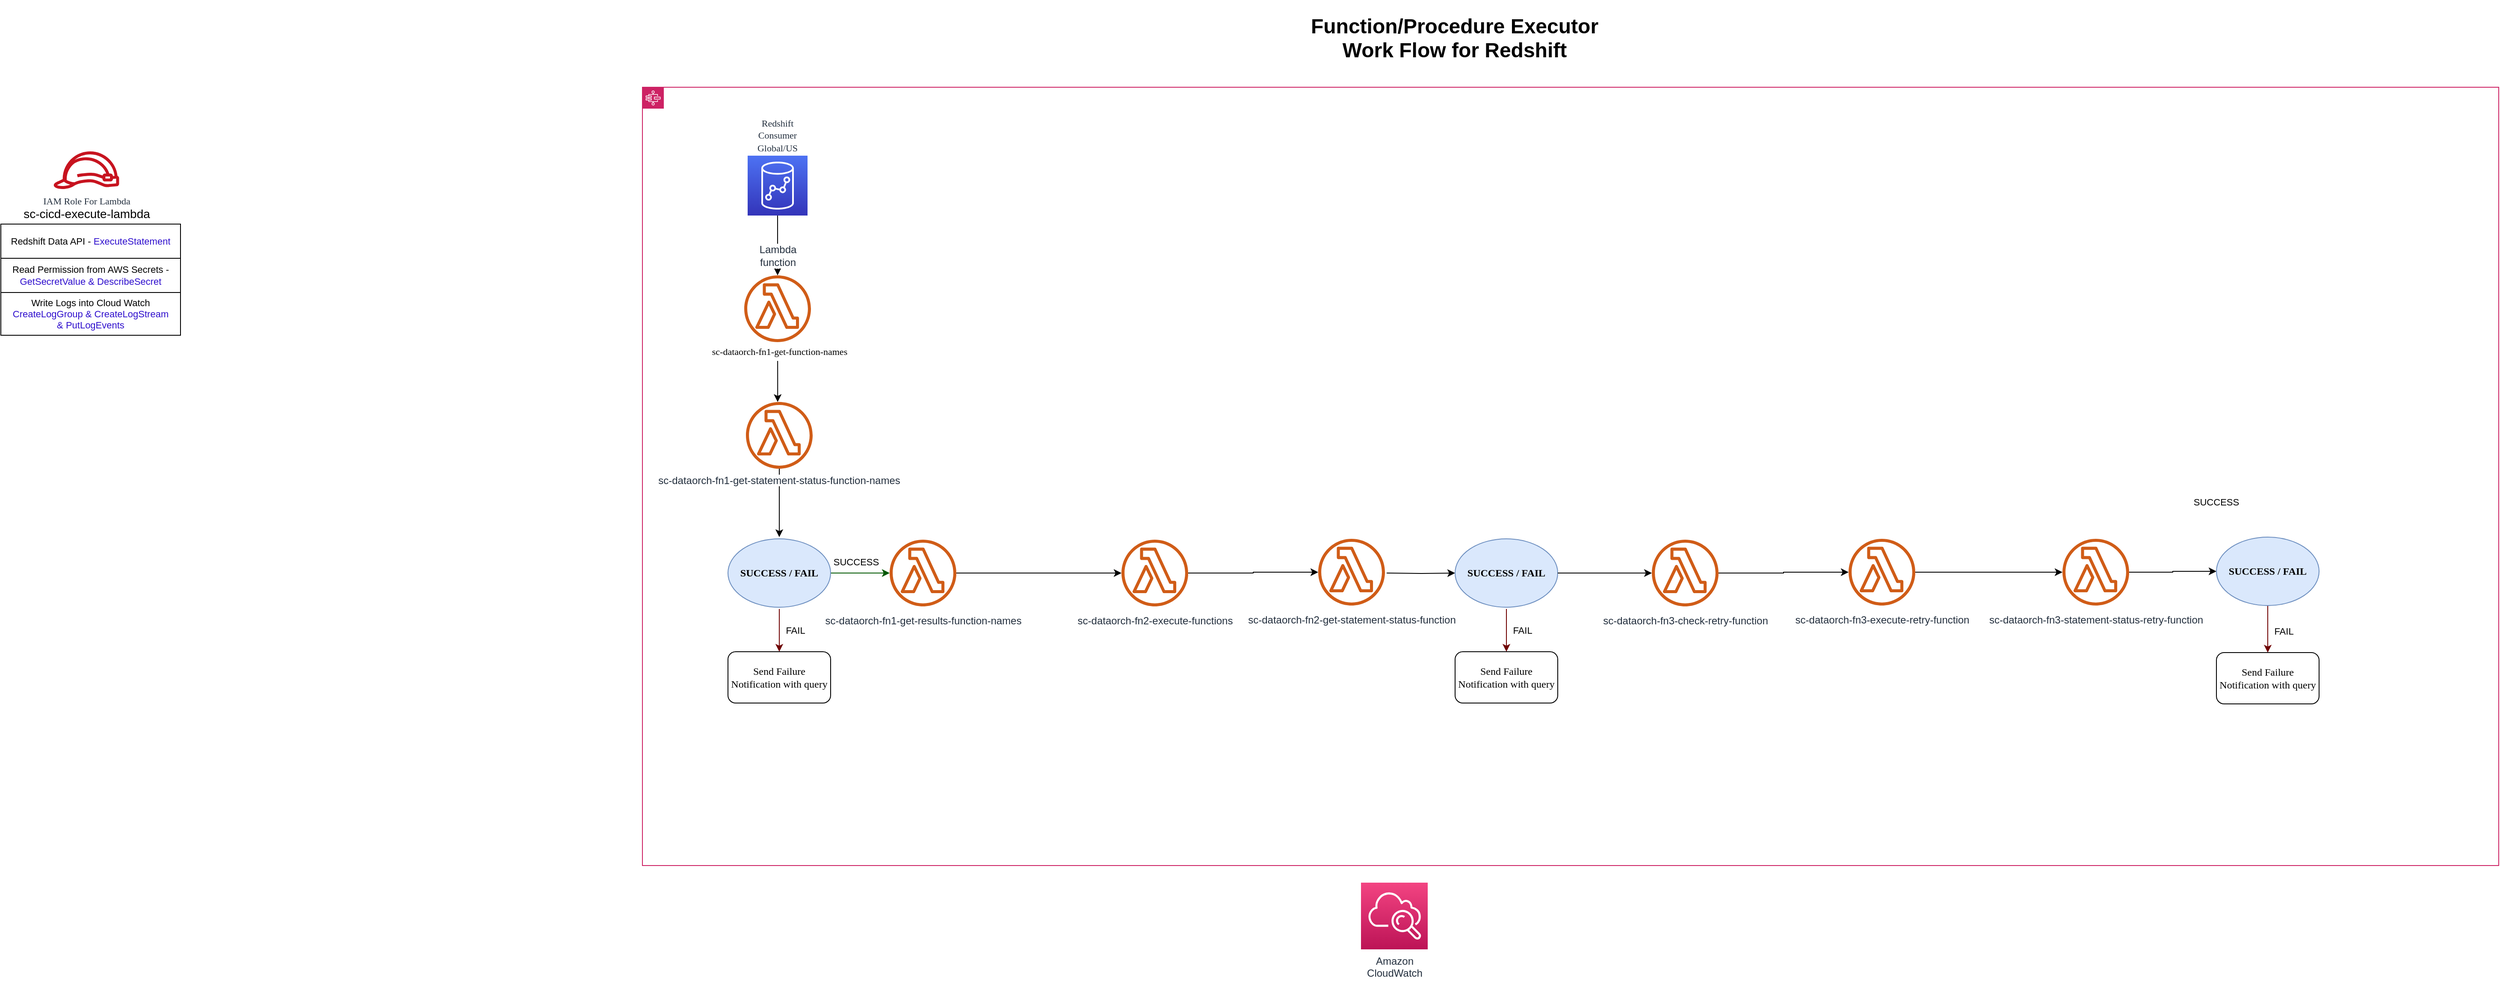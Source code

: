 <mxfile version="20.8.14" type="github">
  <diagram id="Ht1M8jgEwFfnCIfOTk4-" name="Page-1">
    <mxGraphModel dx="4294" dy="1903" grid="1" gridSize="10" guides="1" tooltips="1" connect="1" arrows="1" fold="1" page="1" pageScale="1" pageWidth="1169" pageHeight="827" math="0" shadow="0">
      <root>
        <mxCell id="0" />
        <mxCell id="1" parent="0" />
        <mxCell id="UEzPUAAOIrF-is8g5C7q-121" value="Amazon&lt;br&gt;CloudWatch&lt;br&gt;" style="outlineConnect=0;fontColor=#232F3E;gradientColor=#F34482;gradientDirection=north;fillColor=#BC1356;strokeColor=#ffffff;dashed=0;verticalLabelPosition=bottom;verticalAlign=top;align=center;html=1;fontSize=12;fontStyle=0;aspect=fixed;shape=mxgraph.aws4.resourceIcon;resIcon=mxgraph.aws4.cloudwatch;labelBackgroundColor=#ffffff;" parent="1" vertex="1">
          <mxGeometry x="360.0" y="420" width="78" height="78" as="geometry" />
        </mxCell>
        <mxCell id="UEzPUAAOIrF-is8g5C7q-122" value="&lt;font face=&quot;Verdana&quot; style=&quot;font-size: 11px;&quot;&gt;IAM Role For Lambda&lt;br&gt;&lt;/font&gt;&lt;span style=&quot;color: rgb(0, 0, 0); font-size: 14px;&quot;&gt;sc-cicd-execute-lambda&lt;/span&gt;&lt;font face=&quot;Verdana&quot; style=&quot;font-size: 11px;&quot;&gt;&lt;br&gt;&lt;/font&gt;" style="outlineConnect=0;fontColor=#232F3E;gradientColor=none;fillColor=#C7131F;strokeColor=none;dashed=0;verticalLabelPosition=bottom;verticalAlign=top;align=center;html=1;fontSize=12;fontStyle=0;aspect=fixed;pointerEvents=1;shape=mxgraph.aws4.role;labelBackgroundColor=#ffffff;" parent="1" vertex="1">
          <mxGeometry x="-1169.0" y="-435" width="78" height="44" as="geometry" />
        </mxCell>
        <mxCell id="chf6z7MR7famHuNtZKf4-3" value="" style="points=[[0,0],[0.25,0],[0.5,0],[0.75,0],[1,0],[1,0.25],[1,0.5],[1,0.75],[1,1],[0.75,1],[0.5,1],[0.25,1],[0,1],[0,0.75],[0,0.5],[0,0.25]];outlineConnect=0;gradientColor=none;html=1;whiteSpace=wrap;fontSize=12;fontStyle=0;container=1;pointerEvents=0;collapsible=0;recursiveResize=0;shape=mxgraph.aws4.group;grIcon=mxgraph.aws4.group_aws_step_functions_workflow;strokeColor=#CD2264;fillColor=none;verticalAlign=top;align=left;spacingLeft=30;fontColor=#CD2264;dashed=0;" parent="1" vertex="1">
          <mxGeometry x="-480" y="-510" width="2170" height="910" as="geometry" />
        </mxCell>
        <mxCell id="chf6z7MR7famHuNtZKf4-16" value="" style="edgeStyle=orthogonalEdgeStyle;rounded=0;orthogonalLoop=1;jettySize=auto;html=1;fontFamily=Verdana;fontSize=12;" parent="chf6z7MR7famHuNtZKf4-3" source="chf6z7MR7famHuNtZKf4-1" target="UEzPUAAOIrF-is8g5C7q-115" edge="1">
          <mxGeometry relative="1" as="geometry" />
        </mxCell>
        <mxCell id="chf6z7MR7famHuNtZKf4-1" value="&lt;font style=&quot;font-size: 11px;&quot;&gt;Redshift Consumer Global/US&lt;/font&gt;" style="sketch=0;points=[[0,0,0],[0.25,0,0],[0.5,0,0],[0.75,0,0],[1,0,0],[0,1,0],[0.25,1,0],[0.5,1,0],[0.75,1,0],[1,1,0],[0,0.25,0],[0,0.5,0],[0,0.75,0],[1,0.25,0],[1,0.5,0],[1,0.75,0]];outlineConnect=0;fontColor=#232F3E;gradientColor=#4D72F3;gradientDirection=north;fillColor=#3334B9;strokeColor=#ffffff;dashed=0;verticalLabelPosition=top;verticalAlign=bottom;align=center;fontSize=12;fontStyle=0;aspect=fixed;shape=mxgraph.aws4.resourceIcon;resIcon=mxgraph.aws4.redshift;whiteSpace=wrap;html=1;labelBorderColor=none;labelBackgroundColor=none;fontFamily=Verdana;horizontal=1;labelPosition=center;" parent="chf6z7MR7famHuNtZKf4-3" vertex="1">
          <mxGeometry x="123" y="80" width="70" height="70" as="geometry" />
        </mxCell>
        <mxCell id="chf6z7MR7famHuNtZKf4-18" value="" style="edgeStyle=orthogonalEdgeStyle;rounded=0;orthogonalLoop=1;jettySize=auto;html=1;fontFamily=Verdana;fontSize=12;" parent="chf6z7MR7famHuNtZKf4-3" source="chf6z7MR7famHuNtZKf4-10" edge="1">
          <mxGeometry relative="1" as="geometry">
            <mxPoint x="160" y="526" as="targetPoint" />
          </mxGeometry>
        </mxCell>
        <mxCell id="chf6z7MR7famHuNtZKf4-10" value="sc-dataorch-fn1-get-statement-status-function-names&#xa;" style="outlineConnect=0;fontColor=#232F3E;gradientColor=none;fillColor=#D05C17;strokeColor=none;dashed=0;verticalLabelPosition=bottom;verticalAlign=top;align=center;fontSize=12;fontStyle=0;aspect=fixed;pointerEvents=1;shape=mxgraph.aws4.lambda_function;labelBackgroundColor=#ffffff;" parent="chf6z7MR7famHuNtZKf4-3" vertex="1">
          <mxGeometry x="121" y="368" width="78" height="78" as="geometry" />
        </mxCell>
        <mxCell id="chf6z7MR7famHuNtZKf4-15" value="" style="edgeStyle=orthogonalEdgeStyle;rounded=0;orthogonalLoop=1;jettySize=auto;html=1;fontFamily=Verdana;fontSize=12;" parent="chf6z7MR7famHuNtZKf4-3" target="chf6z7MR7famHuNtZKf4-10" edge="1">
          <mxGeometry relative="1" as="geometry">
            <Array as="points">
              <mxPoint x="158" y="340" />
              <mxPoint x="158" y="340" />
            </Array>
            <mxPoint x="158.059" y="320" as="sourcePoint" />
          </mxGeometry>
        </mxCell>
        <mxCell id="chf6z7MR7famHuNtZKf4-12" value="&lt;font style=&quot;font-size: 11px;&quot;&gt;sc-dataorch-fn1-get-function-names&lt;/font&gt;" style="text;strokeColor=none;align=center;fillColor=none;verticalAlign=middle;rounded=0;fontSize=12;fontFamily=Verdana;html=1;" parent="chf6z7MR7famHuNtZKf4-3" vertex="1">
          <mxGeometry x="90" y="298" width="140" height="22" as="geometry" />
        </mxCell>
        <mxCell id="UEzPUAAOIrF-is8g5C7q-115" value="Lambda&lt;br&gt;function" style="outlineConnect=0;fontColor=#232F3E;gradientColor=none;fillColor=#D05C17;strokeColor=none;dashed=0;verticalLabelPosition=top;verticalAlign=bottom;align=center;html=1;fontSize=12;fontStyle=0;aspect=fixed;pointerEvents=1;shape=mxgraph.aws4.lambda_function;labelBackgroundColor=#ffffff;labelPosition=center;spacingTop=3;spacingBottom=6;" parent="chf6z7MR7famHuNtZKf4-3" vertex="1">
          <mxGeometry x="119" y="220" width="78" height="78" as="geometry" />
        </mxCell>
        <mxCell id="chf6z7MR7famHuNtZKf4-21" value="" style="edgeStyle=orthogonalEdgeStyle;rounded=0;orthogonalLoop=1;jettySize=auto;html=1;fontFamily=Verdana;fontSize=12;fillColor=#a20025;strokeColor=#6F0000;" parent="chf6z7MR7famHuNtZKf4-3" edge="1">
          <mxGeometry relative="1" as="geometry">
            <mxPoint x="160" y="610" as="sourcePoint" />
            <mxPoint x="160" y="660" as="targetPoint" />
          </mxGeometry>
        </mxCell>
        <mxCell id="7QVlxVK8IsCWwl2X5WsU-3" value="" style="edgeStyle=orthogonalEdgeStyle;rounded=0;orthogonalLoop=1;jettySize=auto;html=1;fontSize=11;fillColor=#008a00;strokeColor=#005700;" edge="1" parent="chf6z7MR7famHuNtZKf4-3" source="chf6z7MR7famHuNtZKf4-19" target="chf6z7MR7famHuNtZKf4-23">
          <mxGeometry relative="1" as="geometry" />
        </mxCell>
        <mxCell id="chf6z7MR7famHuNtZKf4-19" value="&lt;b&gt;SUCCESS / FAIL&lt;/b&gt;" style="ellipse;whiteSpace=wrap;html=1;labelBackgroundColor=none;labelBorderColor=none;fontFamily=Verdana;fontSize=12;fillColor=#dae8fc;strokeColor=#6c8ebf;" parent="chf6z7MR7famHuNtZKf4-3" vertex="1">
          <mxGeometry x="100" y="528" width="120" height="80" as="geometry" />
        </mxCell>
        <mxCell id="chf6z7MR7famHuNtZKf4-20" value="Send Failure Notification with query" style="rounded=1;whiteSpace=wrap;html=1;labelBackgroundColor=none;labelBorderColor=none;fontFamily=Verdana;fontSize=12;" parent="chf6z7MR7famHuNtZKf4-3" vertex="1">
          <mxGeometry x="100" y="660" width="120" height="60" as="geometry" />
        </mxCell>
        <mxCell id="7QVlxVK8IsCWwl2X5WsU-7" value="" style="edgeStyle=orthogonalEdgeStyle;rounded=0;orthogonalLoop=1;jettySize=auto;html=1;fontSize=11;" edge="1" parent="chf6z7MR7famHuNtZKf4-3" source="chf6z7MR7famHuNtZKf4-23" target="7QVlxVK8IsCWwl2X5WsU-6">
          <mxGeometry relative="1" as="geometry" />
        </mxCell>
        <mxCell id="chf6z7MR7famHuNtZKf4-23" value="sc-dataorch-fn1-get-results-function-names" style="outlineConnect=0;fontColor=#232F3E;gradientColor=none;fillColor=#D05C17;strokeColor=none;dashed=0;verticalLabelPosition=bottom;verticalAlign=top;align=center;html=1;fontSize=12;fontStyle=0;aspect=fixed;pointerEvents=1;shape=mxgraph.aws4.lambda_function;labelBackgroundColor=#ffffff;labelPosition=center;spacingTop=3;spacingBottom=6;" parent="chf6z7MR7famHuNtZKf4-3" vertex="1">
          <mxGeometry x="289" y="529" width="78" height="78" as="geometry" />
        </mxCell>
        <mxCell id="7QVlxVK8IsCWwl2X5WsU-2" value="&lt;p style=&quot;line-height: 100%;&quot;&gt;FAIL&lt;/p&gt;" style="text;strokeColor=none;align=center;fillColor=none;html=1;verticalAlign=middle;whiteSpace=wrap;rounded=0;fontSize=11;rotation=0;horizontal=1;" vertex="1" parent="chf6z7MR7famHuNtZKf4-3">
          <mxGeometry x="159" y="620" width="40" height="30" as="geometry" />
        </mxCell>
        <mxCell id="7QVlxVK8IsCWwl2X5WsU-5" value="SUCCESS" style="text;strokeColor=none;align=center;fillColor=none;html=1;verticalAlign=middle;whiteSpace=wrap;rounded=0;fontSize=11;strokeWidth=1;shadow=0;glass=0;" vertex="1" parent="chf6z7MR7famHuNtZKf4-3">
          <mxGeometry x="220" y="540" width="60" height="30" as="geometry" />
        </mxCell>
        <mxCell id="7QVlxVK8IsCWwl2X5WsU-11" value="" style="edgeStyle=orthogonalEdgeStyle;rounded=0;orthogonalLoop=1;jettySize=auto;html=1;fontSize=11;" edge="1" parent="chf6z7MR7famHuNtZKf4-3" source="7QVlxVK8IsCWwl2X5WsU-6" target="7QVlxVK8IsCWwl2X5WsU-10">
          <mxGeometry relative="1" as="geometry" />
        </mxCell>
        <mxCell id="7QVlxVK8IsCWwl2X5WsU-6" value="sc-dataorch-fn2-execute-functions" style="outlineConnect=0;fontColor=#232F3E;gradientColor=none;fillColor=#D05C17;strokeColor=none;dashed=0;verticalLabelPosition=bottom;verticalAlign=top;align=center;html=1;fontSize=12;fontStyle=0;aspect=fixed;pointerEvents=1;shape=mxgraph.aws4.lambda_function;labelBackgroundColor=#ffffff;labelPosition=center;spacingTop=3;spacingBottom=6;" vertex="1" parent="chf6z7MR7famHuNtZKf4-3">
          <mxGeometry x="560" y="529" width="78" height="78" as="geometry" />
        </mxCell>
        <mxCell id="7QVlxVK8IsCWwl2X5WsU-15" value="" style="edgeStyle=orthogonalEdgeStyle;rounded=0;orthogonalLoop=1;jettySize=auto;html=1;fontSize=11;entryX=0;entryY=0.5;entryDx=0;entryDy=0;" edge="1" parent="chf6z7MR7famHuNtZKf4-3" target="7QVlxVK8IsCWwl2X5WsU-17">
          <mxGeometry relative="1" as="geometry">
            <mxPoint x="870" y="568" as="sourcePoint" />
            <mxPoint x="945" y="568.0" as="targetPoint" />
          </mxGeometry>
        </mxCell>
        <mxCell id="7QVlxVK8IsCWwl2X5WsU-10" value="sc-dataorch-fn2-get-statement-status-function" style="outlineConnect=0;fontColor=#232F3E;gradientColor=none;fillColor=#D05C17;strokeColor=none;dashed=0;verticalLabelPosition=bottom;verticalAlign=top;align=center;html=1;fontSize=12;fontStyle=0;aspect=fixed;pointerEvents=1;shape=mxgraph.aws4.lambda_function;labelBackgroundColor=#ffffff;labelPosition=center;spacingTop=3;spacingBottom=6;" vertex="1" parent="chf6z7MR7famHuNtZKf4-3">
          <mxGeometry x="790" y="528" width="78" height="78" as="geometry" />
        </mxCell>
        <mxCell id="7QVlxVK8IsCWwl2X5WsU-16" value="" style="edgeStyle=orthogonalEdgeStyle;rounded=0;orthogonalLoop=1;jettySize=auto;html=1;fontFamily=Verdana;fontSize=12;fillColor=#a20025;strokeColor=#6F0000;" edge="1" parent="chf6z7MR7famHuNtZKf4-3">
          <mxGeometry relative="1" as="geometry">
            <mxPoint x="1010" y="610" as="sourcePoint" />
            <mxPoint x="1010" y="660" as="targetPoint" />
          </mxGeometry>
        </mxCell>
        <mxCell id="7QVlxVK8IsCWwl2X5WsU-17" value="&lt;b&gt;SUCCESS / FAIL&lt;/b&gt;" style="ellipse;whiteSpace=wrap;html=1;labelBackgroundColor=none;labelBorderColor=none;fontFamily=Verdana;fontSize=12;fillColor=#dae8fc;strokeColor=#6c8ebf;" vertex="1" parent="chf6z7MR7famHuNtZKf4-3">
          <mxGeometry x="950" y="528" width="120" height="80" as="geometry" />
        </mxCell>
        <mxCell id="7QVlxVK8IsCWwl2X5WsU-18" value="&lt;p style=&quot;line-height: 100%;&quot;&gt;FAIL&lt;/p&gt;" style="text;strokeColor=none;align=center;fillColor=none;html=1;verticalAlign=middle;whiteSpace=wrap;rounded=0;fontSize=11;rotation=0;horizontal=1;" vertex="1" parent="chf6z7MR7famHuNtZKf4-3">
          <mxGeometry x="1009" y="620" width="40" height="30" as="geometry" />
        </mxCell>
        <mxCell id="7QVlxVK8IsCWwl2X5WsU-27" value="" style="edgeStyle=orthogonalEdgeStyle;rounded=0;orthogonalLoop=1;jettySize=auto;html=1;fontSize=11;" edge="1" parent="chf6z7MR7famHuNtZKf4-3" source="7QVlxVK8IsCWwl2X5WsU-22" target="7QVlxVK8IsCWwl2X5WsU-26">
          <mxGeometry relative="1" as="geometry" />
        </mxCell>
        <mxCell id="7QVlxVK8IsCWwl2X5WsU-22" value="sc-dataorch-fn3-check-retry-function" style="outlineConnect=0;fontColor=#232F3E;gradientColor=none;fillColor=#D05C17;strokeColor=none;dashed=0;verticalLabelPosition=bottom;verticalAlign=top;align=center;html=1;fontSize=12;fontStyle=0;aspect=fixed;pointerEvents=1;shape=mxgraph.aws4.lambda_function;labelBackgroundColor=#ffffff;labelPosition=center;spacingTop=3;spacingBottom=6;" vertex="1" parent="chf6z7MR7famHuNtZKf4-3">
          <mxGeometry x="1180" y="529" width="78" height="78" as="geometry" />
        </mxCell>
        <mxCell id="7QVlxVK8IsCWwl2X5WsU-24" value="" style="endArrow=classic;html=1;rounded=0;fontSize=11;exitX=1;exitY=0.5;exitDx=0;exitDy=0;" edge="1" parent="chf6z7MR7famHuNtZKf4-3" source="7QVlxVK8IsCWwl2X5WsU-17" target="7QVlxVK8IsCWwl2X5WsU-22">
          <mxGeometry width="50" height="50" relative="1" as="geometry">
            <mxPoint x="900" y="490" as="sourcePoint" />
            <mxPoint x="950" y="440" as="targetPoint" />
          </mxGeometry>
        </mxCell>
        <mxCell id="7QVlxVK8IsCWwl2X5WsU-25" value="Send Failure Notification with query" style="rounded=1;whiteSpace=wrap;html=1;labelBackgroundColor=none;labelBorderColor=none;fontFamily=Verdana;fontSize=12;" vertex="1" parent="chf6z7MR7famHuNtZKf4-3">
          <mxGeometry x="950" y="660" width="120" height="60" as="geometry" />
        </mxCell>
        <mxCell id="7QVlxVK8IsCWwl2X5WsU-29" value="" style="edgeStyle=orthogonalEdgeStyle;rounded=0;orthogonalLoop=1;jettySize=auto;html=1;fontSize=11;" edge="1" parent="chf6z7MR7famHuNtZKf4-3" source="7QVlxVK8IsCWwl2X5WsU-26" target="7QVlxVK8IsCWwl2X5WsU-28">
          <mxGeometry relative="1" as="geometry" />
        </mxCell>
        <mxCell id="7QVlxVK8IsCWwl2X5WsU-26" value="sc-dataorch-fn3-execute-retry-function" style="outlineConnect=0;fontColor=#232F3E;gradientColor=none;fillColor=#D05C17;strokeColor=none;dashed=0;verticalLabelPosition=bottom;verticalAlign=top;align=center;html=1;fontSize=12;fontStyle=0;aspect=fixed;pointerEvents=1;shape=mxgraph.aws4.lambda_function;labelBackgroundColor=#ffffff;labelPosition=center;spacingTop=3;spacingBottom=6;" vertex="1" parent="chf6z7MR7famHuNtZKf4-3">
          <mxGeometry x="1410" y="528" width="78" height="78" as="geometry" />
        </mxCell>
        <mxCell id="7QVlxVK8IsCWwl2X5WsU-42" value="" style="edgeStyle=orthogonalEdgeStyle;rounded=0;orthogonalLoop=1;jettySize=auto;html=1;fontSize=11;" edge="1" parent="chf6z7MR7famHuNtZKf4-3" source="7QVlxVK8IsCWwl2X5WsU-28" target="7QVlxVK8IsCWwl2X5WsU-32">
          <mxGeometry relative="1" as="geometry" />
        </mxCell>
        <mxCell id="7QVlxVK8IsCWwl2X5WsU-28" value="sc-dataorch-fn3-statement-status-retry-function" style="outlineConnect=0;fontColor=#232F3E;gradientColor=none;fillColor=#D05C17;strokeColor=none;dashed=0;verticalLabelPosition=bottom;verticalAlign=top;align=center;html=1;fontSize=12;fontStyle=0;aspect=fixed;pointerEvents=1;shape=mxgraph.aws4.lambda_function;labelBackgroundColor=#ffffff;labelPosition=center;spacingTop=3;spacingBottom=6;" vertex="1" parent="chf6z7MR7famHuNtZKf4-3">
          <mxGeometry x="1660" y="528" width="78" height="78" as="geometry" />
        </mxCell>
        <mxCell id="7QVlxVK8IsCWwl2X5WsU-30" value="" style="edgeStyle=orthogonalEdgeStyle;rounded=0;orthogonalLoop=1;jettySize=auto;html=1;fontFamily=Verdana;fontSize=12;fillColor=#a20025;strokeColor=#6F0000;exitX=0.5;exitY=1;exitDx=0;exitDy=0;" edge="1" parent="chf6z7MR7famHuNtZKf4-3" source="7QVlxVK8IsCWwl2X5WsU-32">
          <mxGeometry relative="1" as="geometry">
            <mxPoint x="1900" y="611.0" as="sourcePoint" />
            <mxPoint x="1900" y="661.0" as="targetPoint" />
          </mxGeometry>
        </mxCell>
        <mxCell id="7QVlxVK8IsCWwl2X5WsU-32" value="&lt;b&gt;SUCCESS / FAIL&lt;/b&gt;" style="ellipse;whiteSpace=wrap;html=1;labelBackgroundColor=none;labelBorderColor=none;fontFamily=Verdana;fontSize=12;fillColor=#dae8fc;strokeColor=#6c8ebf;" vertex="1" parent="chf6z7MR7famHuNtZKf4-3">
          <mxGeometry x="1840" y="526" width="120" height="80" as="geometry" />
        </mxCell>
        <mxCell id="7QVlxVK8IsCWwl2X5WsU-33" value="Send Failure Notification with query" style="rounded=1;whiteSpace=wrap;html=1;labelBackgroundColor=none;labelBorderColor=none;fontFamily=Verdana;fontSize=12;" vertex="1" parent="chf6z7MR7famHuNtZKf4-3">
          <mxGeometry x="1840" y="661" width="120" height="60" as="geometry" />
        </mxCell>
        <mxCell id="7QVlxVK8IsCWwl2X5WsU-34" value="&lt;p style=&quot;line-height: 100%;&quot;&gt;FAIL&lt;/p&gt;" style="text;strokeColor=none;align=center;fillColor=none;html=1;verticalAlign=middle;whiteSpace=wrap;rounded=0;fontSize=11;rotation=0;horizontal=1;" vertex="1" parent="chf6z7MR7famHuNtZKf4-3">
          <mxGeometry x="1899" y="621" width="40" height="30" as="geometry" />
        </mxCell>
        <mxCell id="7QVlxVK8IsCWwl2X5WsU-35" value="SUCCESS" style="text;strokeColor=none;align=center;fillColor=none;html=1;verticalAlign=middle;whiteSpace=wrap;rounded=0;fontSize=11;strokeWidth=1;shadow=0;glass=0;" vertex="1" parent="chf6z7MR7famHuNtZKf4-3">
          <mxGeometry x="1810" y="470" width="60" height="30" as="geometry" />
        </mxCell>
        <mxCell id="chf6z7MR7famHuNtZKf4-6" value="&lt;h1&gt;&lt;b&gt;Function/Procedure Executor Work Flow for Redshift&lt;/b&gt;&lt;/h1&gt;&lt;div&gt;&lt;b&gt;&lt;br&gt;&lt;/b&gt;&lt;/div&gt;" style="text;strokeColor=none;align=center;fillColor=none;html=1;verticalAlign=middle;whiteSpace=wrap;rounded=0;" parent="1" vertex="1">
          <mxGeometry x="291.5" y="-590" width="355" height="60" as="geometry" />
        </mxCell>
        <mxCell id="7QVlxVK8IsCWwl2X5WsU-43" value="" style="shape=table;startSize=0;container=1;collapsible=0;childLayout=tableLayout;rounded=0;shadow=0;glass=0;sketch=0;strokeWidth=1;fontSize=11;html=1;" vertex="1" parent="1">
          <mxGeometry x="-1230" y="-350" width="210.0" height="130" as="geometry" />
        </mxCell>
        <mxCell id="7QVlxVK8IsCWwl2X5WsU-44" value="" style="shape=tableRow;horizontal=0;startSize=0;swimlaneHead=0;swimlaneBody=0;strokeColor=inherit;top=0;left=0;bottom=0;right=0;collapsible=0;dropTarget=0;fillColor=none;points=[[0,0.5],[1,0.5]];portConstraint=eastwest;rounded=0;shadow=0;glass=0;sketch=0;strokeWidth=1;fontSize=11;html=1;" vertex="1" parent="7QVlxVK8IsCWwl2X5WsU-43">
          <mxGeometry width="210.0" height="40" as="geometry" />
        </mxCell>
        <mxCell id="7QVlxVK8IsCWwl2X5WsU-45" value="Redshift Data API - &lt;font color=&quot;#2e0ecd&quot;&gt;ExecuteStatement&lt;/font&gt;" style="shape=partialRectangle;html=1;whiteSpace=wrap;connectable=0;strokeColor=inherit;overflow=hidden;fillColor=none;top=0;left=0;bottom=0;right=0;pointerEvents=1;rounded=0;shadow=0;glass=0;sketch=0;strokeWidth=1;fontSize=11;" vertex="1" parent="7QVlxVK8IsCWwl2X5WsU-44">
          <mxGeometry width="210" height="40" as="geometry">
            <mxRectangle width="210" height="40" as="alternateBounds" />
          </mxGeometry>
        </mxCell>
        <mxCell id="7QVlxVK8IsCWwl2X5WsU-46" value="" style="shape=tableRow;horizontal=0;startSize=0;swimlaneHead=0;swimlaneBody=0;strokeColor=inherit;top=0;left=0;bottom=0;right=0;collapsible=0;dropTarget=0;fillColor=none;points=[[0,0.5],[1,0.5]];portConstraint=eastwest;rounded=0;shadow=0;glass=0;sketch=0;strokeWidth=1;fontSize=11;html=1;" vertex="1" parent="7QVlxVK8IsCWwl2X5WsU-43">
          <mxGeometry y="40" width="210.0" height="40" as="geometry" />
        </mxCell>
        <mxCell id="7QVlxVK8IsCWwl2X5WsU-47" value="Read Permission from AWS Secrets -&lt;font color=&quot;#2e0ecd&quot;&gt;GetSecretValue &amp;amp;&amp;nbsp;DescribeSecret&lt;/font&gt;" style="shape=partialRectangle;html=1;whiteSpace=wrap;connectable=0;strokeColor=inherit;overflow=hidden;fillColor=none;top=0;left=0;bottom=0;right=0;pointerEvents=1;rounded=0;shadow=0;glass=0;sketch=0;strokeWidth=1;fontSize=11;" vertex="1" parent="7QVlxVK8IsCWwl2X5WsU-46">
          <mxGeometry width="210" height="40" as="geometry">
            <mxRectangle width="210" height="40" as="alternateBounds" />
          </mxGeometry>
        </mxCell>
        <mxCell id="7QVlxVK8IsCWwl2X5WsU-48" value="" style="shape=tableRow;horizontal=0;startSize=0;swimlaneHead=0;swimlaneBody=0;strokeColor=inherit;top=0;left=0;bottom=0;right=0;collapsible=0;dropTarget=0;fillColor=none;points=[[0,0.5],[1,0.5]];portConstraint=eastwest;rounded=0;shadow=0;glass=0;sketch=0;strokeWidth=1;fontSize=11;html=1;" vertex="1" parent="7QVlxVK8IsCWwl2X5WsU-43">
          <mxGeometry y="80" width="210.0" height="50" as="geometry" />
        </mxCell>
        <mxCell id="7QVlxVK8IsCWwl2X5WsU-49" value="Write Logs into Cloud Watch&lt;br&gt;&lt;font color=&quot;#2e0ecd&quot;&gt;CreateLogGroup &amp;amp;&amp;nbsp;CreateLogStream &amp;amp;&amp;nbsp;PutLogEvents&lt;/font&gt;" style="shape=partialRectangle;html=1;whiteSpace=wrap;connectable=0;strokeColor=inherit;overflow=hidden;fillColor=none;top=0;left=0;bottom=0;right=0;pointerEvents=1;rounded=0;shadow=0;glass=0;sketch=0;strokeWidth=1;fontSize=11;" vertex="1" parent="7QVlxVK8IsCWwl2X5WsU-48">
          <mxGeometry width="210" height="50" as="geometry">
            <mxRectangle width="210" height="50" as="alternateBounds" />
          </mxGeometry>
        </mxCell>
      </root>
    </mxGraphModel>
  </diagram>
</mxfile>
